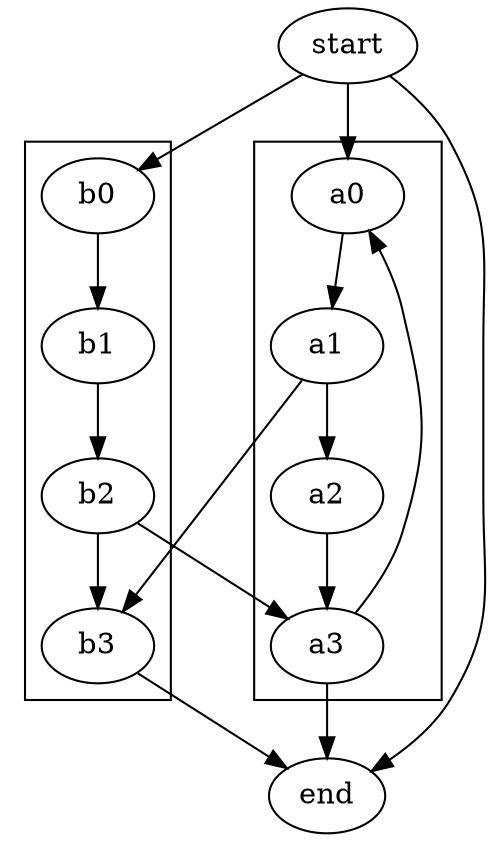 digraph G {
	subgraph cluster_0 {
		a0 -> a1 -> a2 -> a3;
	}
	subgraph cluster_1 {
		b0 -> b1 -> b2 -> b3;
	}
	start -> a0;
	start -> b0;
	a1 -> b3;
	b2 -> a3;
	a3 -> a0;
	a3 -> end;
	b3 -> end;
	start -> end;
}